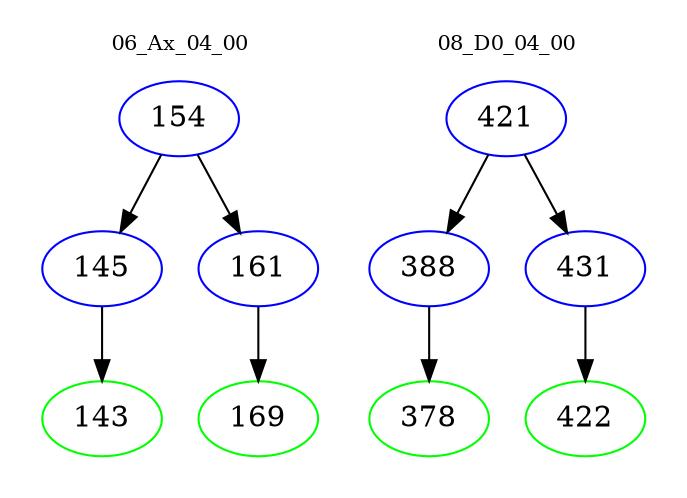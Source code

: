 digraph{
subgraph cluster_0 {
color = white
label = "06_Ax_04_00";
fontsize=10;
T0_154 [label="154", color="blue"]
T0_154 -> T0_145 [color="black"]
T0_145 [label="145", color="blue"]
T0_145 -> T0_143 [color="black"]
T0_143 [label="143", color="green"]
T0_154 -> T0_161 [color="black"]
T0_161 [label="161", color="blue"]
T0_161 -> T0_169 [color="black"]
T0_169 [label="169", color="green"]
}
subgraph cluster_1 {
color = white
label = "08_D0_04_00";
fontsize=10;
T1_421 [label="421", color="blue"]
T1_421 -> T1_388 [color="black"]
T1_388 [label="388", color="blue"]
T1_388 -> T1_378 [color="black"]
T1_378 [label="378", color="green"]
T1_421 -> T1_431 [color="black"]
T1_431 [label="431", color="blue"]
T1_431 -> T1_422 [color="black"]
T1_422 [label="422", color="green"]
}
}
